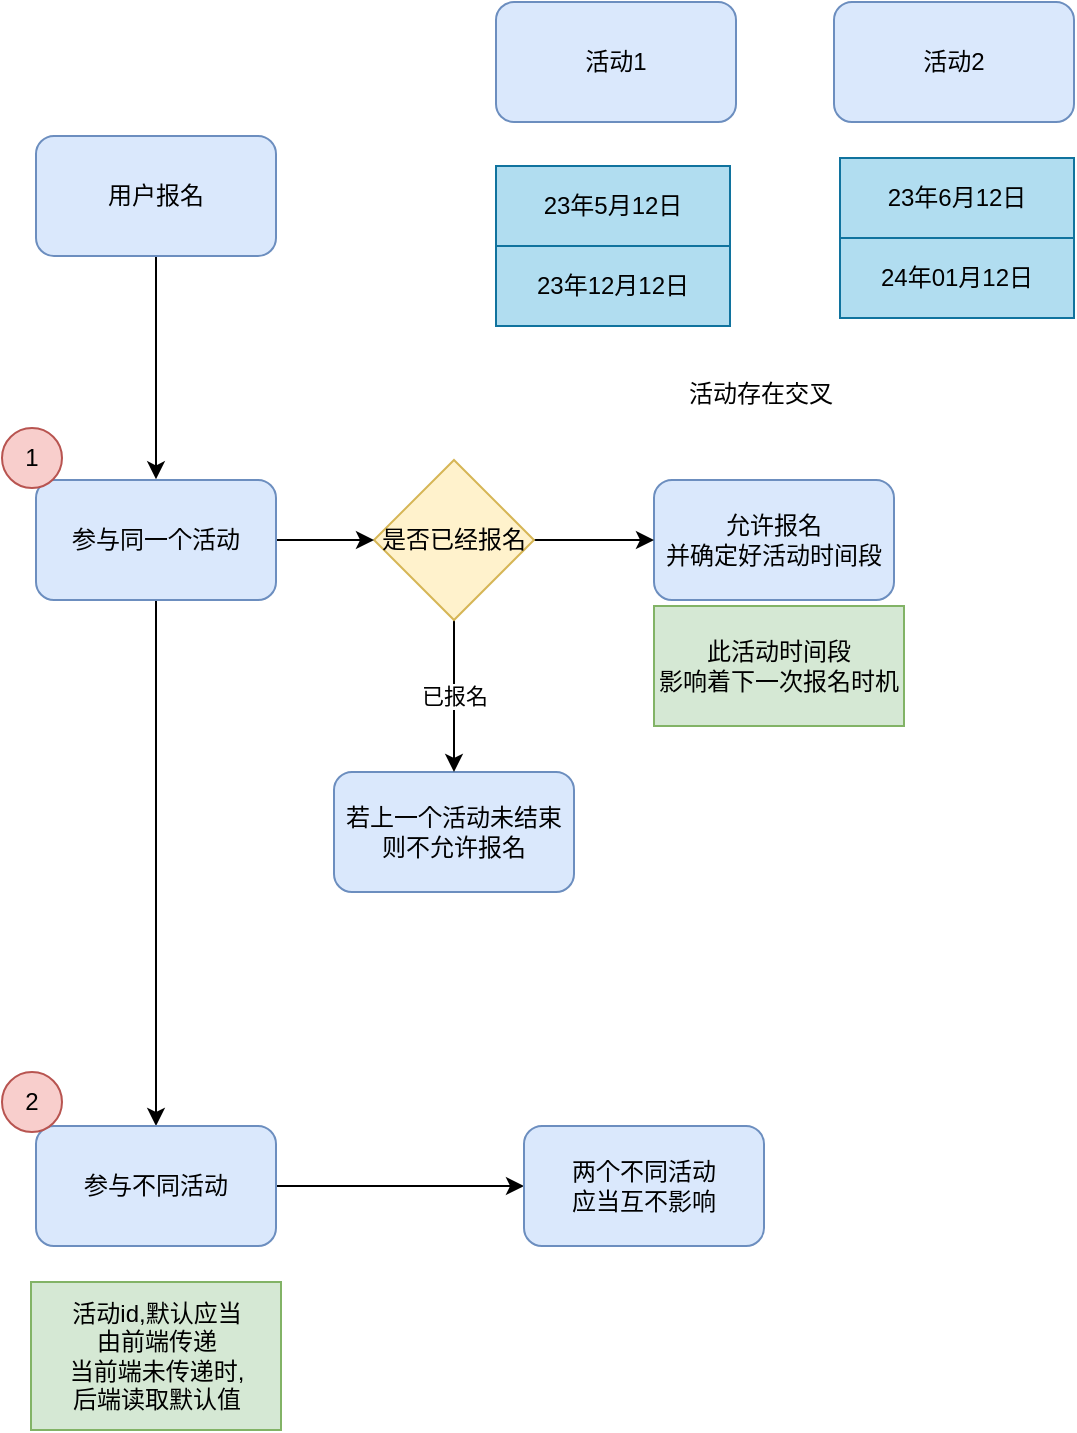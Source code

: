 <mxfile version="21.2.9" type="github" pages="2">
  <diagram name="用户报名" id="PjRFzeqVxdwlIN-WW2m-">
    <mxGraphModel dx="2074" dy="1124" grid="0" gridSize="10" guides="1" tooltips="1" connect="1" arrows="1" fold="1" page="0" pageScale="1" pageWidth="827" pageHeight="1169" math="0" shadow="0">
      <root>
        <mxCell id="0" />
        <mxCell id="1" parent="0" />
        <mxCell id="fdkuDNpNpMmcPTPjz3AJ-32" style="edgeStyle=orthogonalEdgeStyle;rounded=0;orthogonalLoop=1;jettySize=auto;html=1;exitX=0.5;exitY=1;exitDx=0;exitDy=0;" parent="1" source="fdkuDNpNpMmcPTPjz3AJ-2" edge="1">
          <mxGeometry relative="1" as="geometry">
            <mxPoint x="175" y="408.667" as="targetPoint" />
          </mxGeometry>
        </mxCell>
        <mxCell id="fdkuDNpNpMmcPTPjz3AJ-2" value="&lt;font color=&quot;#000000&quot;&gt;用户报名&lt;/font&gt;" style="rounded=1;whiteSpace=wrap;html=1;fillColor=#dae8fc;strokeColor=#6c8ebf;" parent="1" vertex="1">
          <mxGeometry x="115" y="237" width="120" height="60" as="geometry" />
        </mxCell>
        <mxCell id="fdkuDNpNpMmcPTPjz3AJ-3" value="&lt;font color=&quot;#000000&quot;&gt;活动1&lt;/font&gt;" style="rounded=1;whiteSpace=wrap;html=1;fillColor=#dae8fc;strokeColor=#6c8ebf;" parent="1" vertex="1">
          <mxGeometry x="345" y="170" width="120" height="60" as="geometry" />
        </mxCell>
        <mxCell id="fdkuDNpNpMmcPTPjz3AJ-4" value="&lt;font color=&quot;#000000&quot;&gt;活动2&lt;/font&gt;" style="rounded=1;whiteSpace=wrap;html=1;fillColor=#dae8fc;strokeColor=#6c8ebf;" parent="1" vertex="1">
          <mxGeometry x="514" y="170" width="120" height="60" as="geometry" />
        </mxCell>
        <mxCell id="fdkuDNpNpMmcPTPjz3AJ-5" value="" style="shape=table;startSize=0;container=1;collapsible=0;childLayout=tableLayout;strokeColor=#10739e;fillColor=#b1ddf0;" parent="1" vertex="1">
          <mxGeometry x="345" y="252" width="117" height="80" as="geometry" />
        </mxCell>
        <mxCell id="fdkuDNpNpMmcPTPjz3AJ-6" value="" style="shape=tableRow;horizontal=0;startSize=0;swimlaneHead=0;swimlaneBody=0;top=0;left=0;bottom=0;right=0;collapsible=0;dropTarget=0;fillColor=none;points=[[0,0.5],[1,0.5]];portConstraint=eastwest;fontColor=#000000;" parent="fdkuDNpNpMmcPTPjz3AJ-5" vertex="1">
          <mxGeometry width="117" height="40" as="geometry" />
        </mxCell>
        <mxCell id="fdkuDNpNpMmcPTPjz3AJ-7" value="23年5月12日" style="shape=partialRectangle;html=1;whiteSpace=wrap;connectable=0;overflow=hidden;fillColor=none;top=0;left=0;bottom=0;right=0;pointerEvents=1;fontColor=#000000;" parent="fdkuDNpNpMmcPTPjz3AJ-6" vertex="1">
          <mxGeometry width="117" height="40" as="geometry">
            <mxRectangle width="117" height="40" as="alternateBounds" />
          </mxGeometry>
        </mxCell>
        <mxCell id="fdkuDNpNpMmcPTPjz3AJ-8" value="" style="shape=tableRow;horizontal=0;startSize=0;swimlaneHead=0;swimlaneBody=0;top=0;left=0;bottom=0;right=0;collapsible=0;dropTarget=0;fillColor=none;points=[[0,0.5],[1,0.5]];portConstraint=eastwest;fontColor=#000000;" parent="fdkuDNpNpMmcPTPjz3AJ-5" vertex="1">
          <mxGeometry y="40" width="117" height="40" as="geometry" />
        </mxCell>
        <mxCell id="fdkuDNpNpMmcPTPjz3AJ-9" value="23年12月12日" style="shape=partialRectangle;html=1;whiteSpace=wrap;connectable=0;overflow=hidden;fillColor=none;top=0;left=0;bottom=0;right=0;pointerEvents=1;fontColor=#000000;" parent="fdkuDNpNpMmcPTPjz3AJ-8" vertex="1">
          <mxGeometry width="117" height="40" as="geometry">
            <mxRectangle width="117" height="40" as="alternateBounds" />
          </mxGeometry>
        </mxCell>
        <mxCell id="fdkuDNpNpMmcPTPjz3AJ-10" value="" style="shape=table;startSize=0;container=1;collapsible=0;childLayout=tableLayout;strokeColor=#10739e;fillColor=#b1ddf0;" parent="1" vertex="1">
          <mxGeometry x="517" y="248" width="117" height="80" as="geometry" />
        </mxCell>
        <mxCell id="fdkuDNpNpMmcPTPjz3AJ-11" value="" style="shape=tableRow;horizontal=0;startSize=0;swimlaneHead=0;swimlaneBody=0;top=0;left=0;bottom=0;right=0;collapsible=0;dropTarget=0;fillColor=none;points=[[0,0.5],[1,0.5]];portConstraint=eastwest;fontColor=#000000;" parent="fdkuDNpNpMmcPTPjz3AJ-10" vertex="1">
          <mxGeometry width="117" height="40" as="geometry" />
        </mxCell>
        <mxCell id="fdkuDNpNpMmcPTPjz3AJ-12" value="23年6月12日" style="shape=partialRectangle;html=1;whiteSpace=wrap;connectable=0;overflow=hidden;fillColor=none;top=0;left=0;bottom=0;right=0;pointerEvents=1;fontColor=#000000;" parent="fdkuDNpNpMmcPTPjz3AJ-11" vertex="1">
          <mxGeometry width="117" height="40" as="geometry">
            <mxRectangle width="117" height="40" as="alternateBounds" />
          </mxGeometry>
        </mxCell>
        <mxCell id="fdkuDNpNpMmcPTPjz3AJ-13" value="" style="shape=tableRow;horizontal=0;startSize=0;swimlaneHead=0;swimlaneBody=0;top=0;left=0;bottom=0;right=0;collapsible=0;dropTarget=0;fillColor=none;points=[[0,0.5],[1,0.5]];portConstraint=eastwest;fontColor=#000000;" parent="fdkuDNpNpMmcPTPjz3AJ-10" vertex="1">
          <mxGeometry y="40" width="117" height="40" as="geometry" />
        </mxCell>
        <mxCell id="fdkuDNpNpMmcPTPjz3AJ-14" value="24年01月12日" style="shape=partialRectangle;html=1;whiteSpace=wrap;connectable=0;overflow=hidden;fillColor=none;top=0;left=0;bottom=0;right=0;pointerEvents=1;fontColor=#000000;" parent="fdkuDNpNpMmcPTPjz3AJ-13" vertex="1">
          <mxGeometry width="117" height="40" as="geometry">
            <mxRectangle width="117" height="40" as="alternateBounds" />
          </mxGeometry>
        </mxCell>
        <mxCell id="fdkuDNpNpMmcPTPjz3AJ-15" value="&lt;pre&gt;活动存在交叉&lt;/pre&gt;" style="text;html=1;align=center;verticalAlign=middle;resizable=0;points=[];autosize=1;strokeColor=none;fillColor=none;fontColor=#000000;" parent="1" vertex="1">
          <mxGeometry x="432" y="341" width="90" height="50" as="geometry" />
        </mxCell>
        <mxCell id="fdkuDNpNpMmcPTPjz3AJ-21" value="允许报名&lt;br&gt;并确定好活动时间段" style="rounded=1;whiteSpace=wrap;html=1;fillColor=#dae8fc;strokeColor=#6c8ebf;" parent="1" vertex="1">
          <mxGeometry x="424" y="409" width="120" height="60" as="geometry" />
        </mxCell>
        <mxCell id="fdkuDNpNpMmcPTPjz3AJ-22" value="若上一个活动未结束&lt;br&gt;则不允许报名" style="rounded=1;whiteSpace=wrap;html=1;fillColor=#dae8fc;strokeColor=#6c8ebf;" parent="1" vertex="1">
          <mxGeometry x="264" y="555" width="120" height="60" as="geometry" />
        </mxCell>
        <mxCell id="fdkuDNpNpMmcPTPjz3AJ-28" style="edgeStyle=orthogonalEdgeStyle;rounded=0;orthogonalLoop=1;jettySize=auto;html=1;entryX=0;entryY=0.5;entryDx=0;entryDy=0;" parent="1" source="fdkuDNpNpMmcPTPjz3AJ-25" target="fdkuDNpNpMmcPTPjz3AJ-21" edge="1">
          <mxGeometry relative="1" as="geometry" />
        </mxCell>
        <mxCell id="fdkuDNpNpMmcPTPjz3AJ-30" value="已报名" style="edgeStyle=orthogonalEdgeStyle;rounded=0;orthogonalLoop=1;jettySize=auto;html=1;exitX=0.5;exitY=1;exitDx=0;exitDy=0;entryX=0.5;entryY=0;entryDx=0;entryDy=0;" parent="1" source="fdkuDNpNpMmcPTPjz3AJ-25" target="fdkuDNpNpMmcPTPjz3AJ-22" edge="1">
          <mxGeometry relative="1" as="geometry" />
        </mxCell>
        <mxCell id="fdkuDNpNpMmcPTPjz3AJ-25" value="是否已经报名" style="rhombus;whiteSpace=wrap;html=1;fontSize=12;strokeColor=#d6b656;fillColor=#fff2cc;" parent="1" vertex="1">
          <mxGeometry x="284" y="399" width="80" height="80" as="geometry" />
        </mxCell>
        <mxCell id="fdkuDNpNpMmcPTPjz3AJ-27" style="edgeStyle=orthogonalEdgeStyle;rounded=0;orthogonalLoop=1;jettySize=auto;html=1;entryX=0;entryY=0.5;entryDx=0;entryDy=0;" parent="1" source="fdkuDNpNpMmcPTPjz3AJ-26" target="fdkuDNpNpMmcPTPjz3AJ-25" edge="1">
          <mxGeometry relative="1" as="geometry" />
        </mxCell>
        <mxCell id="fdkuDNpNpMmcPTPjz3AJ-34" style="edgeStyle=orthogonalEdgeStyle;rounded=0;orthogonalLoop=1;jettySize=auto;html=1;" parent="1" source="fdkuDNpNpMmcPTPjz3AJ-26" target="fdkuDNpNpMmcPTPjz3AJ-33" edge="1">
          <mxGeometry relative="1" as="geometry" />
        </mxCell>
        <mxCell id="fdkuDNpNpMmcPTPjz3AJ-26" value="&lt;font color=&quot;#000000&quot;&gt;参与同一个活动&lt;/font&gt;" style="rounded=1;whiteSpace=wrap;html=1;fillColor=#dae8fc;strokeColor=#6c8ebf;" parent="1" vertex="1">
          <mxGeometry x="115" y="409" width="120" height="60" as="geometry" />
        </mxCell>
        <mxCell id="fdkuDNpNpMmcPTPjz3AJ-31" value="此活动时间段&lt;br&gt;影响着下一次报名时机" style="rounded=0;whiteSpace=wrap;html=1;fontSize=12;strokeColor=#82b366;fillColor=#d5e8d4;" parent="1" vertex="1">
          <mxGeometry x="424" y="472" width="125" height="60" as="geometry" />
        </mxCell>
        <mxCell id="fdkuDNpNpMmcPTPjz3AJ-38" style="edgeStyle=orthogonalEdgeStyle;rounded=0;orthogonalLoop=1;jettySize=auto;html=1;entryX=0;entryY=0.5;entryDx=0;entryDy=0;" parent="1" source="fdkuDNpNpMmcPTPjz3AJ-33" target="fdkuDNpNpMmcPTPjz3AJ-37" edge="1">
          <mxGeometry relative="1" as="geometry" />
        </mxCell>
        <mxCell id="fdkuDNpNpMmcPTPjz3AJ-33" value="&lt;font color=&quot;#000000&quot;&gt;参与不同活动&lt;/font&gt;" style="rounded=1;whiteSpace=wrap;html=1;fillColor=#dae8fc;strokeColor=#6c8ebf;" parent="1" vertex="1">
          <mxGeometry x="115" y="732" width="120" height="60" as="geometry" />
        </mxCell>
        <mxCell id="fdkuDNpNpMmcPTPjz3AJ-35" value="1" style="ellipse;whiteSpace=wrap;html=1;aspect=fixed;fillColor=#f8cecc;strokeColor=#b85450;" parent="1" vertex="1">
          <mxGeometry x="98" y="383" width="30" height="30" as="geometry" />
        </mxCell>
        <mxCell id="fdkuDNpNpMmcPTPjz3AJ-36" value="2" style="ellipse;whiteSpace=wrap;html=1;aspect=fixed;fillColor=#f8cecc;strokeColor=#b85450;" parent="1" vertex="1">
          <mxGeometry x="98" y="705" width="30" height="30" as="geometry" />
        </mxCell>
        <mxCell id="fdkuDNpNpMmcPTPjz3AJ-37" value="两个不同活动&lt;br&gt;应当互不影响" style="rounded=1;whiteSpace=wrap;html=1;fillColor=#dae8fc;strokeColor=#6c8ebf;" parent="1" vertex="1">
          <mxGeometry x="359" y="732" width="120" height="60" as="geometry" />
        </mxCell>
        <mxCell id="fdkuDNpNpMmcPTPjz3AJ-39" value="活动id,默认应当&lt;br&gt;由前端传递&lt;br&gt;当前端未传递时,&lt;br&gt;后端读取默认值" style="rounded=0;whiteSpace=wrap;html=1;fontSize=12;strokeColor=#82b366;fillColor=#d5e8d4;" parent="1" vertex="1">
          <mxGeometry x="112.5" y="810" width="125" height="74" as="geometry" />
        </mxCell>
      </root>
    </mxGraphModel>
  </diagram>
  <diagram id="BNeZtJhtD4iWIcSTAg1e" name="累加任务">
    <mxGraphModel dx="1274" dy="-76" grid="0" gridSize="10" guides="1" tooltips="1" connect="1" arrows="1" fold="1" page="0" pageScale="1" pageWidth="827" pageHeight="1169" math="0" shadow="0">
      <root>
        <mxCell id="0" />
        <mxCell id="1" parent="0" />
        <mxCell id="wwfU5sJ75xy1L22vlcD1-6" style="edgeStyle=orthogonalEdgeStyle;rounded=0;orthogonalLoop=1;jettySize=auto;html=1;exitX=1;exitY=0.5;exitDx=0;exitDy=0;entryX=0;entryY=0.5;entryDx=0;entryDy=0;" edge="1" parent="1" source="gEssE4lhHMFTCRIwiI5t-1" target="wwfU5sJ75xy1L22vlcD1-4">
          <mxGeometry relative="1" as="geometry" />
        </mxCell>
        <mxCell id="gEssE4lhHMFTCRIwiI5t-1" value="勋章单任务 完成" style="rounded=1;whiteSpace=wrap;html=1;fillColor=#dae8fc;strokeColor=#6c8ebf;" vertex="1" parent="1">
          <mxGeometry x="1107" y="1430" width="138" height="60" as="geometry" />
        </mxCell>
        <mxCell id="wwfU5sJ75xy1L22vlcD1-1" value="勋章单任务:特指&lt;br&gt;如用户完成了一次电话沟通,职位发布等&lt;br&gt;任务中的一个,需要进行累加" style="rounded=0;whiteSpace=wrap;html=1;fontSize=12;strokeColor=#82b366;fillColor=#d5e8d4;" vertex="1" parent="1">
          <mxGeometry x="1002" y="1502" width="245" height="60" as="geometry" />
        </mxCell>
        <mxCell id="wwfU5sJ75xy1L22vlcD1-3" value="其他服务" style="text;html=1;align=center;verticalAlign=middle;resizable=0;points=[];autosize=1;strokeColor=none;fillColor=none;" vertex="1" parent="1">
          <mxGeometry x="1147" y="1331" width="66" height="26" as="geometry" />
        </mxCell>
        <mxCell id="wwfU5sJ75xy1L22vlcD1-17" style="edgeStyle=orthogonalEdgeStyle;rounded=0;orthogonalLoop=1;jettySize=auto;html=1;entryX=0.5;entryY=0;entryDx=0;entryDy=0;" edge="1" parent="1" source="wwfU5sJ75xy1L22vlcD1-4" target="wwfU5sJ75xy1L22vlcD1-11">
          <mxGeometry relative="1" as="geometry" />
        </mxCell>
        <mxCell id="wwfU5sJ75xy1L22vlcD1-4" value="1.幂等性校验" style="rounded=1;whiteSpace=wrap;html=1;fillColor=#dae8fc;strokeColor=#6c8ebf;" vertex="1" parent="1">
          <mxGeometry x="1685" y="1430" width="138" height="60" as="geometry" />
        </mxCell>
        <mxCell id="wwfU5sJ75xy1L22vlcD1-5" value="勋章服务" style="text;html=1;align=center;verticalAlign=middle;resizable=0;points=[];autosize=1;strokeColor=none;fillColor=none;" vertex="1" parent="1">
          <mxGeometry x="1546" y="1336" width="66" height="26" as="geometry" />
        </mxCell>
        <mxCell id="wwfU5sJ75xy1L22vlcD1-7" value="幂等性" style="rounded=1;whiteSpace=wrap;html=1;fillColor=#f8cecc;strokeColor=#b85450;" vertex="1" parent="1">
          <mxGeometry x="1356" y="1399" width="120" height="35" as="geometry" />
        </mxCell>
        <mxCell id="wwfU5sJ75xy1L22vlcD1-9" value="部分信息最初来源为mq,要防止消息重复投递" style="rounded=1;whiteSpace=wrap;html=1;fillColor=#d5e8d4;strokeColor=#82b366;" vertex="1" parent="1">
          <mxGeometry x="1343" y="1336" width="142" height="54" as="geometry" />
        </mxCell>
        <mxCell id="wwfU5sJ75xy1L22vlcD1-10" value="接口入参&lt;br&gt;1.用户信息(ctmid,hruid)&lt;br&gt;2.幂等id&lt;br&gt;3.任务id" style="rounded=1;whiteSpace=wrap;html=1;fillColor=#fff2cc;strokeColor=#d6b656;" vertex="1" parent="1">
          <mxGeometry x="1294" y="1496" width="221" height="108" as="geometry" />
        </mxCell>
        <mxCell id="wwfU5sJ75xy1L22vlcD1-11" value="2.根据当前时间和&lt;br&gt;用户信息,查询出所有用户参与的报名活动" style="rounded=1;whiteSpace=wrap;html=1;fillColor=#dae8fc;strokeColor=#6c8ebf;" vertex="1" parent="1">
          <mxGeometry x="1641" y="1576" width="226" height="61" as="geometry" />
        </mxCell>
        <mxCell id="wwfU5sJ75xy1L22vlcD1-20" style="edgeStyle=orthogonalEdgeStyle;rounded=0;orthogonalLoop=1;jettySize=auto;html=1;" edge="1" parent="1" source="wwfU5sJ75xy1L22vlcD1-13" target="wwfU5sJ75xy1L22vlcD1-19">
          <mxGeometry relative="1" as="geometry" />
        </mxCell>
        <mxCell id="wwfU5sJ75xy1L22vlcD1-13" value="我们假设用户&lt;br&gt;只报名了一个活动,&lt;br&gt;则不会有多个任务的冲突" style="rounded=1;whiteSpace=wrap;html=1;fillColor=#d5e8d4;strokeColor=#82b366;" vertex="1" parent="1">
          <mxGeometry x="1647.5" y="1653" width="213" height="60" as="geometry" />
        </mxCell>
        <mxCell id="wwfU5sJ75xy1L22vlcD1-14" value="1" style="ellipse;whiteSpace=wrap;html=1;aspect=fixed;fillColor=#f8cecc;strokeColor=#b85450;" vertex="1" parent="1">
          <mxGeometry x="1618" y="1650" width="30" height="30" as="geometry" />
        </mxCell>
        <mxCell id="wwfU5sJ75xy1L22vlcD1-15" value="当前做法是通过redis&lt;br&gt;保存幂等id来校验" style="rounded=1;whiteSpace=wrap;html=1;fillColor=#e1d5e7;strokeColor=#9673a6;" vertex="1" parent="1">
          <mxGeometry x="1827" y="1428" width="138" height="60" as="geometry" />
        </mxCell>
        <mxCell id="wwfU5sJ75xy1L22vlcD1-18" value="前提:&lt;br&gt;当前时间段,只有一个报名;&lt;br&gt;只需要累加一个任务" style="rounded=1;whiteSpace=wrap;html=1;fillColor=#d5e8d4;strokeColor=#82b366;" vertex="1" parent="1">
          <mxGeometry x="1445" y="1797" width="226" height="61" as="geometry" />
        </mxCell>
        <mxCell id="wwfU5sJ75xy1L22vlcD1-25" style="edgeStyle=orthogonalEdgeStyle;rounded=0;orthogonalLoop=1;jettySize=auto;html=1;exitX=0.5;exitY=1;exitDx=0;exitDy=0;entryX=0.5;entryY=0;entryDx=0;entryDy=0;" edge="1" parent="1" source="wwfU5sJ75xy1L22vlcD1-19" target="wwfU5sJ75xy1L22vlcD1-24">
          <mxGeometry relative="1" as="geometry" />
        </mxCell>
        <mxCell id="wwfU5sJ75xy1L22vlcD1-19" value="3.校验此用户是否已经完成了任务" style="rounded=1;whiteSpace=wrap;html=1;fillColor=#dae8fc;strokeColor=#6c8ebf;" vertex="1" parent="1">
          <mxGeometry x="1685" y="1798" width="138" height="60" as="geometry" />
        </mxCell>
        <mxCell id="wwfU5sJ75xy1L22vlcD1-21" value="通过db检查当前用户是否&lt;br&gt;已经完成最终任务" style="rounded=1;whiteSpace=wrap;html=1;fillColor=#e1d5e7;strokeColor=#9673a6;" vertex="1" parent="1">
          <mxGeometry x="1832" y="1793.5" width="203" height="68" as="geometry" />
        </mxCell>
        <mxCell id="wwfU5sJ75xy1L22vlcD1-22" value="任务是有边界的,&lt;br&gt;当达到边界时,不再累加" style="rounded=1;whiteSpace=wrap;html=1;fillColor=#d5e8d4;strokeColor=#82b366;" vertex="1" parent="1">
          <mxGeometry x="1832" y="1865" width="203" height="68" as="geometry" />
        </mxCell>
        <mxCell id="wwfU5sJ75xy1L22vlcD1-23" value="2" style="ellipse;whiteSpace=wrap;html=1;aspect=fixed;fillColor=#f8cecc;strokeColor=#b85450;" vertex="1" parent="1">
          <mxGeometry x="1827" y="1761" width="30" height="30" as="geometry" />
        </mxCell>
        <mxCell id="wwfU5sJ75xy1L22vlcD1-30" style="edgeStyle=orthogonalEdgeStyle;rounded=0;orthogonalLoop=1;jettySize=auto;html=1;entryX=0.5;entryY=0;entryDx=0;entryDy=0;" edge="1" parent="1" source="wwfU5sJ75xy1L22vlcD1-24" target="wwfU5sJ75xy1L22vlcD1-27">
          <mxGeometry relative="1" as="geometry" />
        </mxCell>
        <mxCell id="wwfU5sJ75xy1L22vlcD1-24" value="4.在数据库中累加此任务" style="rounded=1;whiteSpace=wrap;html=1;fillColor=#dae8fc;strokeColor=#6c8ebf;" vertex="1" parent="1">
          <mxGeometry x="1685" y="2008" width="138" height="60" as="geometry" />
        </mxCell>
        <mxCell id="wwfU5sJ75xy1L22vlcD1-26" value="并将redis中,任务进度数,&lt;br&gt;失效时间置为0" style="rounded=1;whiteSpace=wrap;html=1;fillColor=#e1d5e7;strokeColor=#9673a6;" vertex="1" parent="1">
          <mxGeometry x="1832" y="2008" width="148" height="60" as="geometry" />
        </mxCell>
        <mxCell id="wwfU5sJ75xy1L22vlcD1-27" value="5.校验此用户是否完成了勋章任务" style="rounded=1;whiteSpace=wrap;html=1;fillColor=#dae8fc;strokeColor=#6c8ebf;" vertex="1" parent="1">
          <mxGeometry x="1685" y="2188" width="138" height="60" as="geometry" />
        </mxCell>
        <mxCell id="wwfU5sJ75xy1L22vlcD1-28" value="若完成了勋章任务&lt;br&gt;通知用户" style="rounded=1;whiteSpace=wrap;html=1;fillColor=#dae8fc;strokeColor=#6c8ebf;" vertex="1" parent="1">
          <mxGeometry x="1833" y="2188" width="138" height="60" as="geometry" />
        </mxCell>
        <mxCell id="wwfU5sJ75xy1L22vlcD1-29" value="埋点,用户获得了勋章" style="rounded=1;whiteSpace=wrap;html=1;fillColor=#dae8fc;strokeColor=#6c8ebf;" vertex="1" parent="1">
          <mxGeometry x="1833" y="2259" width="138" height="60" as="geometry" />
        </mxCell>
        <mxCell id="wwfU5sJ75xy1L22vlcD1-31" value="相应的获取进度的接口&lt;br&gt;应先从redis中获取" style="rounded=1;whiteSpace=wrap;html=1;fillColor=#e1d5e7;strokeColor=#9673a6;" vertex="1" parent="1">
          <mxGeometry x="2112" y="2008" width="148" height="60" as="geometry" />
        </mxCell>
      </root>
    </mxGraphModel>
  </diagram>
</mxfile>
